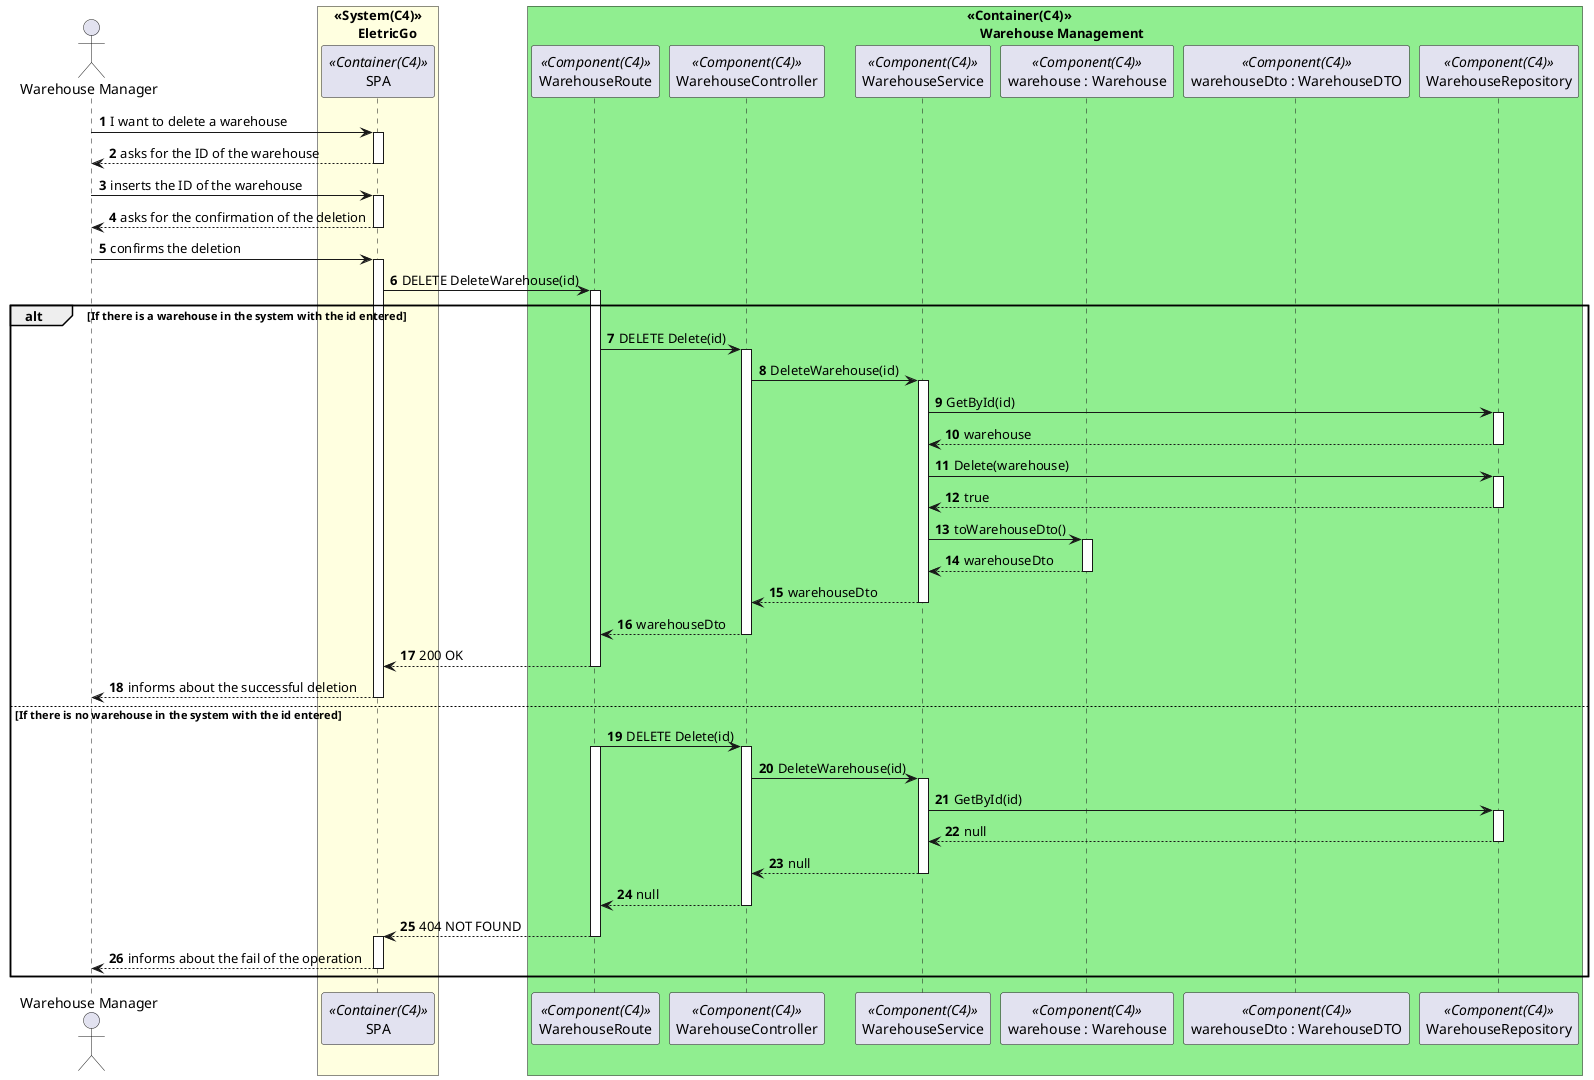 @startuml
autonumber

actor "Warehouse Manager" as admin
box "<<System(C4)>>\n       EletricGo" #LightYellow
participant SPA as ui <<Container(C4)>>
box "<<Container(C4)>>\n    Warehouse Management" #LightGreen
participant WarehouseRoute as  WM <<Component(C4)>>
participant WarehouseController as  CTL <<Component(C4)>>
participant WarehouseService as  SV <<Component(C4)>>
participant "warehouse : Warehouse" as  W <<Component(C4)>>
participant "warehouseDto : WarehouseDTO" as  DTO <<Component(C4)>>
participant WarehouseRepository as  WR <<Component(C4)>>
end box
end box 
admin -> ui: I want to delete a warehouse
activate ui

ui --> admin: asks for the ID of the warehouse
deactivate ui

admin -> ui: inserts the ID of the warehouse
activate ui

ui --> admin: asks for the confirmation of the deletion
deactivate ui


admin -> ui: confirms the deletion
activate ui

ui -> WM : DELETE DeleteWarehouse(id)
activate WM
alt If there is a warehouse in the system with the id entered

WM -> CTL : DELETE Delete(id)
activate CTL
CTL -> SV : DeleteWarehouse(id)
activate SV 
SV -> WR : GetById(id)
activate WR 
WR --> SV : warehouse
deactivate WR
SV -> WR : Delete(warehouse)
activate WR

WR --> SV : true 
deactivate WR

SV -> W : toWarehouseDto()
activate W
W--> SV : warehouseDto
deactivate W
SV --> CTL : warehouseDto
deactivate SV
CTL --> WM : warehouseDto
deactivate CTL
WM --> ui : 200 OK 
deactivate WM
ui --> admin: informs about the successful deletion
deactivate ui

else If there is no warehouse in the system with the id entered

WM -> CTL : DELETE Delete(id)
activate WM
activate CTL
CTL -> SV : DeleteWarehouse(id)
activate SV 
SV -> WR : GetById(id)
activate WR 
WR --> SV : null
deactivate WR

SV --> CTL : null
deactivate SV
CTL --> WM : null
deactivate CTL

WM --> ui : 404 NOT FOUND 
deactivate WM
activate ui

ui --> admin : informs about the fail of the operation

deactivate ui


end 

deactivate admin
@enduml